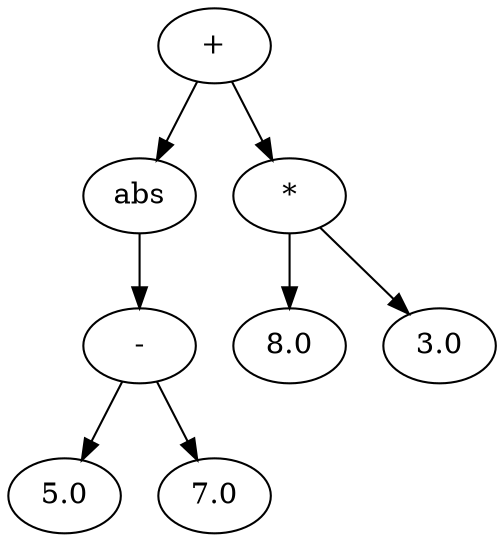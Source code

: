 digraph G {

  0[label="+"];
  0 -> 1;
  1[label="abs"];
  1 -> 3;
  3[label="-"];
  3 -> 4;
  4[label="5.0"];
  3 -> 5;
  5[label="7.0"];
  0 -> 2;
  2[label="*"];
  2 -> 6;
  6[label="8.0"];
  2 -> 7;
  7[label="3.0"];
}
